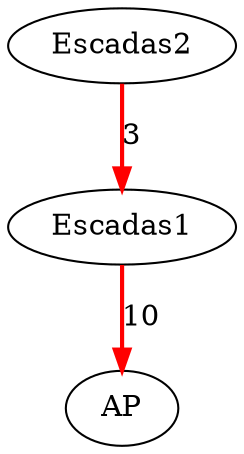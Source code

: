 digraph G {
  "Escadas2" [label="Escadas2"];
  "Escadas1" [label="Escadas1"];
  "AP" [label="AP"];
  "Escadas2" -> "Escadas1" [label="3", color=red, penwidth=2.0];
  "Escadas1" -> "AP" [label="10", color=red, penwidth=2.0];
}
